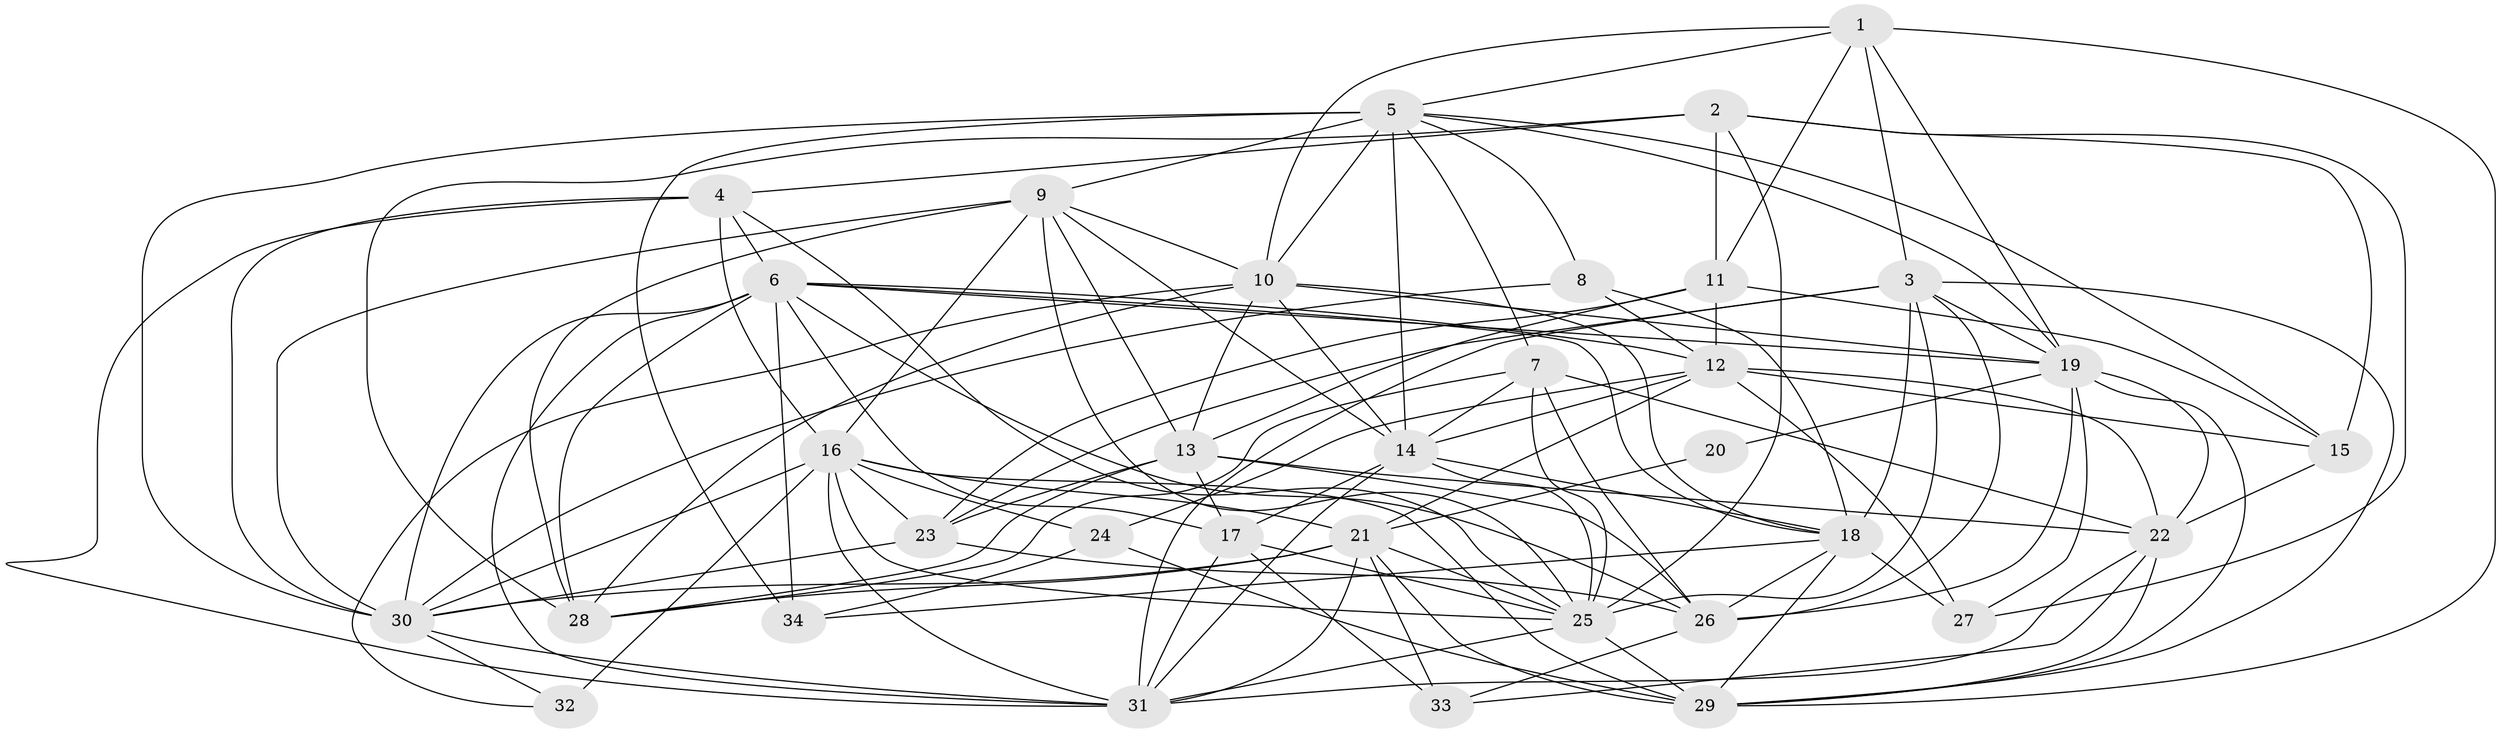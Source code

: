 // original degree distribution, {4: 1.0}
// Generated by graph-tools (version 1.1) at 2025/53/03/04/25 22:53:54]
// undirected, 34 vertices, 122 edges
graph export_dot {
  node [color=gray90,style=filled];
  1;
  2;
  3;
  4;
  5;
  6;
  7;
  8;
  9;
  10;
  11;
  12;
  13;
  14;
  15;
  16;
  17;
  18;
  19;
  20;
  21;
  22;
  23;
  24;
  25;
  26;
  27;
  28;
  29;
  30;
  31;
  32;
  33;
  34;
  1 -- 3 [weight=1.0];
  1 -- 5 [weight=1.0];
  1 -- 10 [weight=1.0];
  1 -- 11 [weight=1.0];
  1 -- 19 [weight=1.0];
  1 -- 29 [weight=1.0];
  2 -- 4 [weight=1.0];
  2 -- 11 [weight=2.0];
  2 -- 15 [weight=1.0];
  2 -- 25 [weight=1.0];
  2 -- 27 [weight=1.0];
  2 -- 28 [weight=2.0];
  3 -- 18 [weight=1.0];
  3 -- 19 [weight=1.0];
  3 -- 23 [weight=3.0];
  3 -- 25 [weight=1.0];
  3 -- 26 [weight=1.0];
  3 -- 29 [weight=1.0];
  3 -- 31 [weight=1.0];
  4 -- 6 [weight=1.0];
  4 -- 16 [weight=1.0];
  4 -- 25 [weight=1.0];
  4 -- 30 [weight=1.0];
  4 -- 31 [weight=1.0];
  5 -- 7 [weight=1.0];
  5 -- 8 [weight=1.0];
  5 -- 9 [weight=1.0];
  5 -- 10 [weight=1.0];
  5 -- 14 [weight=1.0];
  5 -- 15 [weight=1.0];
  5 -- 19 [weight=1.0];
  5 -- 30 [weight=3.0];
  5 -- 34 [weight=1.0];
  6 -- 12 [weight=1.0];
  6 -- 17 [weight=1.0];
  6 -- 18 [weight=1.0];
  6 -- 19 [weight=1.0];
  6 -- 26 [weight=1.0];
  6 -- 28 [weight=1.0];
  6 -- 30 [weight=1.0];
  6 -- 31 [weight=1.0];
  6 -- 34 [weight=1.0];
  7 -- 14 [weight=1.0];
  7 -- 22 [weight=3.0];
  7 -- 25 [weight=1.0];
  7 -- 26 [weight=1.0];
  7 -- 28 [weight=1.0];
  8 -- 12 [weight=1.0];
  8 -- 18 [weight=1.0];
  8 -- 30 [weight=1.0];
  9 -- 10 [weight=1.0];
  9 -- 13 [weight=1.0];
  9 -- 14 [weight=1.0];
  9 -- 16 [weight=1.0];
  9 -- 25 [weight=1.0];
  9 -- 28 [weight=1.0];
  9 -- 30 [weight=1.0];
  10 -- 13 [weight=2.0];
  10 -- 14 [weight=1.0];
  10 -- 18 [weight=1.0];
  10 -- 19 [weight=1.0];
  10 -- 28 [weight=1.0];
  10 -- 32 [weight=1.0];
  11 -- 12 [weight=1.0];
  11 -- 13 [weight=1.0];
  11 -- 15 [weight=2.0];
  11 -- 23 [weight=1.0];
  12 -- 14 [weight=1.0];
  12 -- 15 [weight=3.0];
  12 -- 21 [weight=1.0];
  12 -- 22 [weight=2.0];
  12 -- 24 [weight=1.0];
  12 -- 27 [weight=1.0];
  13 -- 17 [weight=1.0];
  13 -- 22 [weight=2.0];
  13 -- 23 [weight=1.0];
  13 -- 26 [weight=1.0];
  13 -- 28 [weight=1.0];
  14 -- 17 [weight=1.0];
  14 -- 18 [weight=2.0];
  14 -- 25 [weight=1.0];
  14 -- 31 [weight=1.0];
  15 -- 22 [weight=1.0];
  16 -- 21 [weight=1.0];
  16 -- 23 [weight=1.0];
  16 -- 24 [weight=1.0];
  16 -- 25 [weight=1.0];
  16 -- 29 [weight=1.0];
  16 -- 30 [weight=1.0];
  16 -- 31 [weight=2.0];
  16 -- 32 [weight=2.0];
  17 -- 25 [weight=1.0];
  17 -- 31 [weight=1.0];
  17 -- 33 [weight=1.0];
  18 -- 26 [weight=1.0];
  18 -- 27 [weight=1.0];
  18 -- 29 [weight=1.0];
  18 -- 34 [weight=1.0];
  19 -- 20 [weight=1.0];
  19 -- 22 [weight=1.0];
  19 -- 26 [weight=1.0];
  19 -- 27 [weight=1.0];
  19 -- 29 [weight=1.0];
  20 -- 21 [weight=3.0];
  21 -- 25 [weight=1.0];
  21 -- 28 [weight=1.0];
  21 -- 29 [weight=1.0];
  21 -- 30 [weight=1.0];
  21 -- 31 [weight=2.0];
  21 -- 33 [weight=1.0];
  22 -- 29 [weight=1.0];
  22 -- 31 [weight=1.0];
  22 -- 33 [weight=1.0];
  23 -- 26 [weight=1.0];
  23 -- 30 [weight=1.0];
  24 -- 29 [weight=1.0];
  24 -- 34 [weight=1.0];
  25 -- 29 [weight=2.0];
  25 -- 31 [weight=1.0];
  26 -- 33 [weight=1.0];
  30 -- 31 [weight=1.0];
  30 -- 32 [weight=1.0];
}

